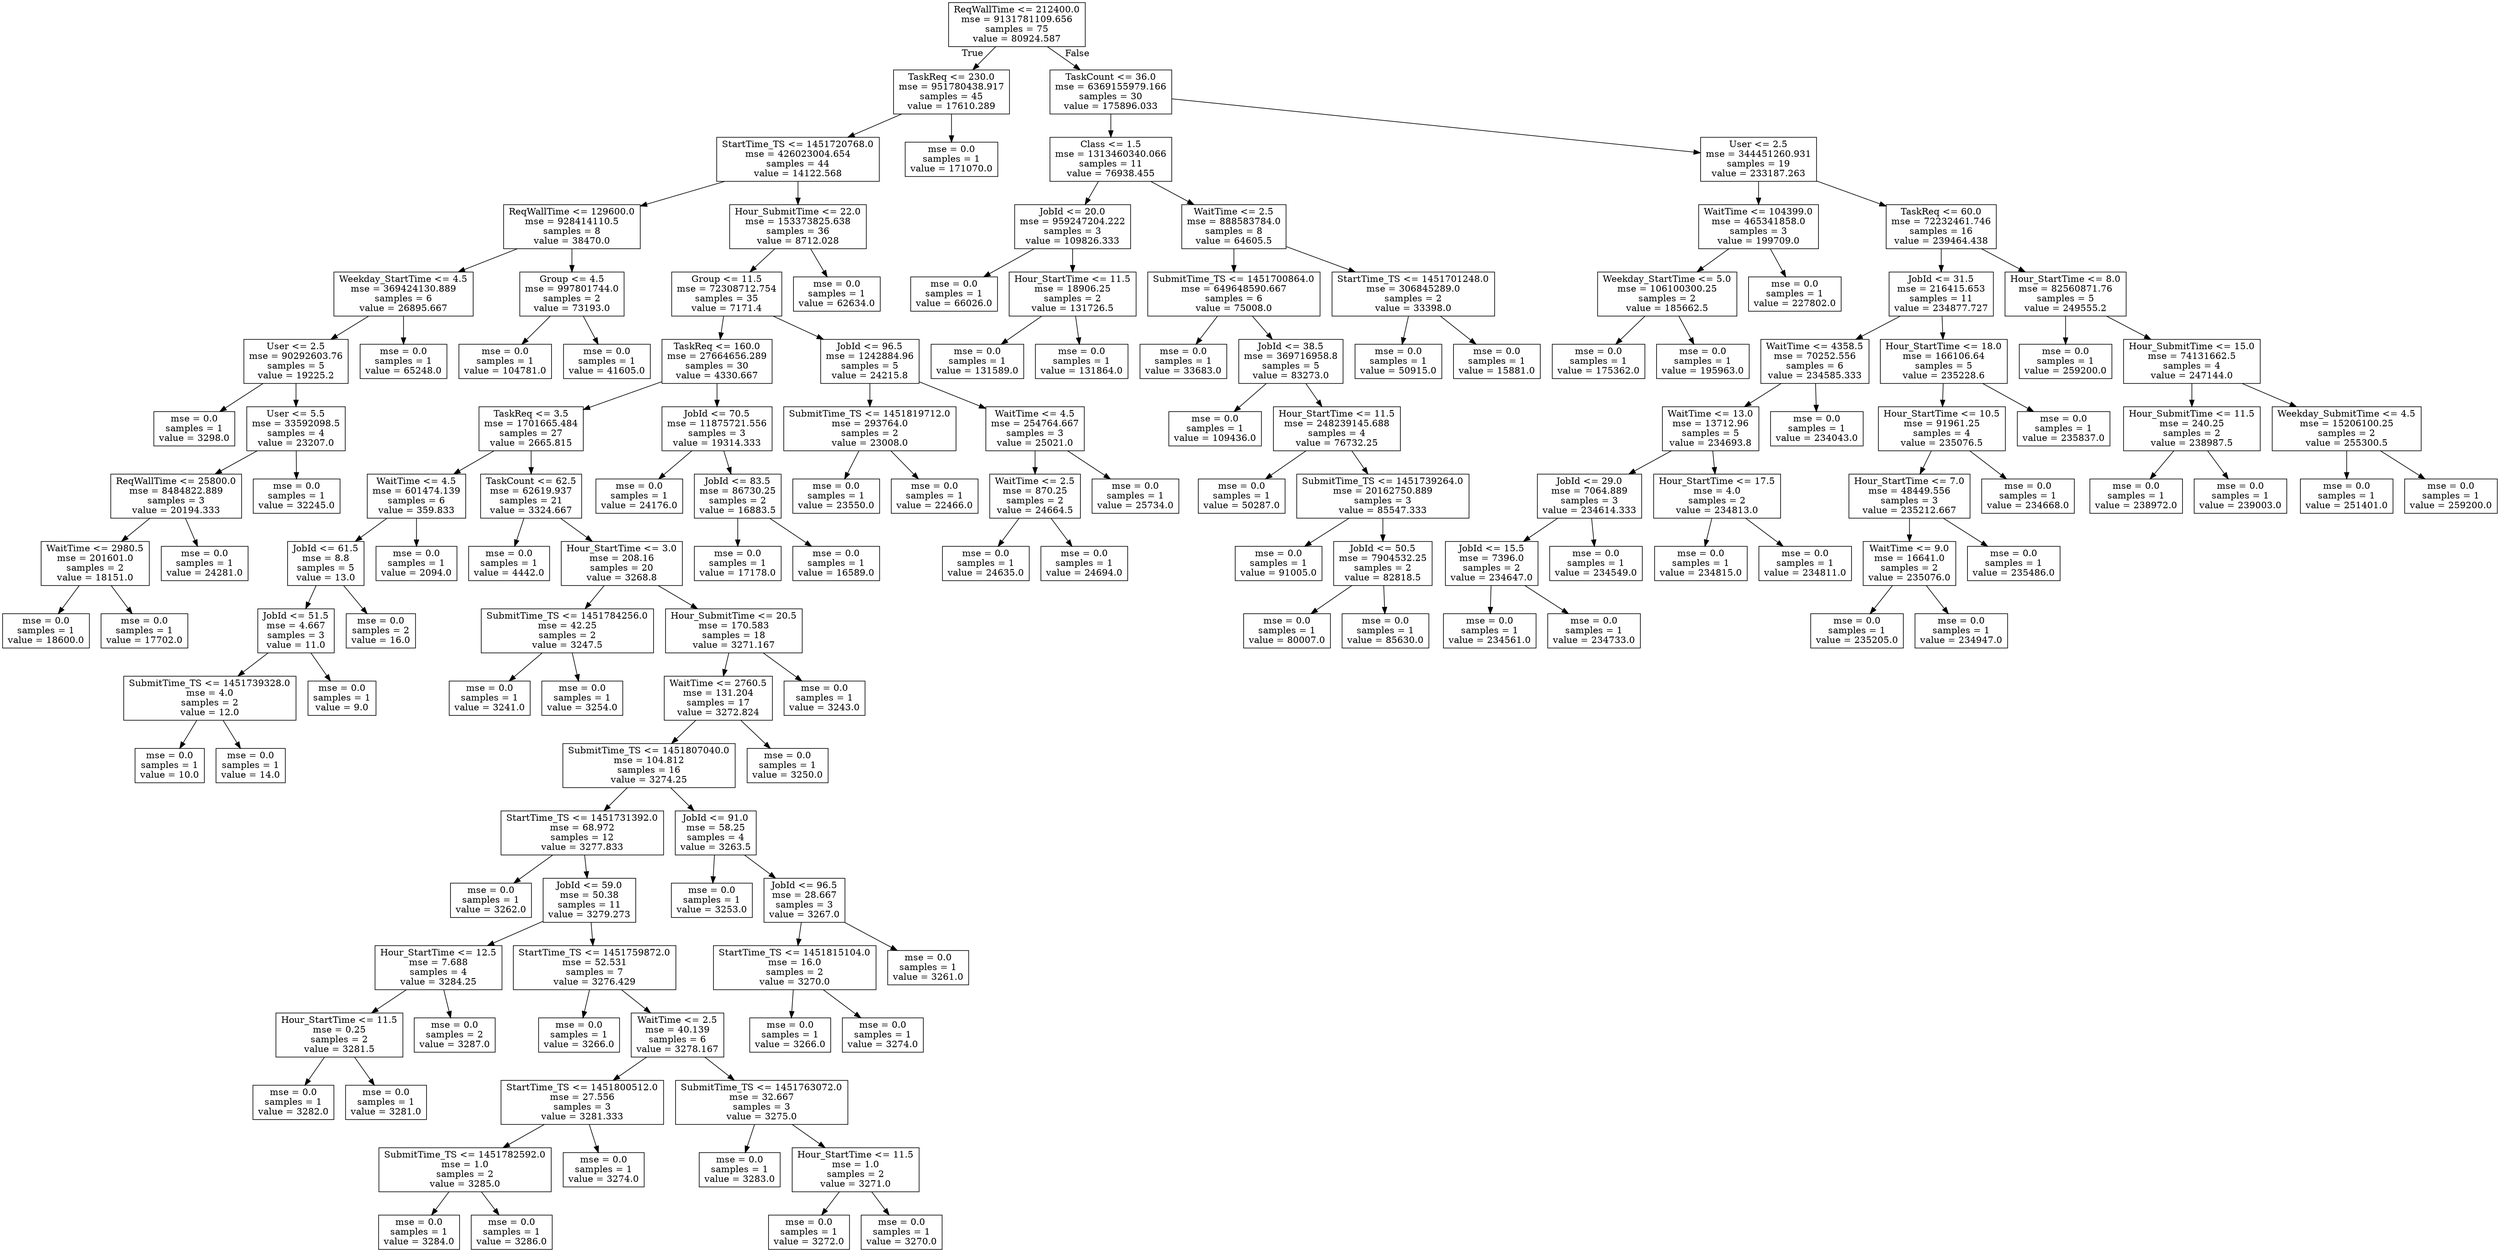 digraph Tree {
node [shape=box] ;
0 [label="ReqWallTime <= 212400.0\nmse = 9131781109.656\nsamples = 75\nvalue = 80924.587"] ;
1 [label="TaskReq <= 230.0\nmse = 951780438.917\nsamples = 45\nvalue = 17610.289"] ;
0 -> 1 [labeldistance=2.5, labelangle=45, headlabel="True"] ;
2 [label="StartTime_TS <= 1451720768.0\nmse = 426023004.654\nsamples = 44\nvalue = 14122.568"] ;
1 -> 2 ;
3 [label="ReqWallTime <= 129600.0\nmse = 928414110.5\nsamples = 8\nvalue = 38470.0"] ;
2 -> 3 ;
4 [label="Weekday_StartTime <= 4.5\nmse = 369424130.889\nsamples = 6\nvalue = 26895.667"] ;
3 -> 4 ;
5 [label="User <= 2.5\nmse = 90292603.76\nsamples = 5\nvalue = 19225.2"] ;
4 -> 5 ;
6 [label="mse = 0.0\nsamples = 1\nvalue = 3298.0"] ;
5 -> 6 ;
7 [label="User <= 5.5\nmse = 33592098.5\nsamples = 4\nvalue = 23207.0"] ;
5 -> 7 ;
8 [label="ReqWallTime <= 25800.0\nmse = 8484822.889\nsamples = 3\nvalue = 20194.333"] ;
7 -> 8 ;
9 [label="WaitTime <= 2980.5\nmse = 201601.0\nsamples = 2\nvalue = 18151.0"] ;
8 -> 9 ;
10 [label="mse = 0.0\nsamples = 1\nvalue = 18600.0"] ;
9 -> 10 ;
11 [label="mse = 0.0\nsamples = 1\nvalue = 17702.0"] ;
9 -> 11 ;
12 [label="mse = 0.0\nsamples = 1\nvalue = 24281.0"] ;
8 -> 12 ;
13 [label="mse = 0.0\nsamples = 1\nvalue = 32245.0"] ;
7 -> 13 ;
14 [label="mse = 0.0\nsamples = 1\nvalue = 65248.0"] ;
4 -> 14 ;
15 [label="Group <= 4.5\nmse = 997801744.0\nsamples = 2\nvalue = 73193.0"] ;
3 -> 15 ;
16 [label="mse = 0.0\nsamples = 1\nvalue = 104781.0"] ;
15 -> 16 ;
17 [label="mse = 0.0\nsamples = 1\nvalue = 41605.0"] ;
15 -> 17 ;
18 [label="Hour_SubmitTime <= 22.0\nmse = 153373825.638\nsamples = 36\nvalue = 8712.028"] ;
2 -> 18 ;
19 [label="Group <= 11.5\nmse = 72308712.754\nsamples = 35\nvalue = 7171.4"] ;
18 -> 19 ;
20 [label="TaskReq <= 160.0\nmse = 27664656.289\nsamples = 30\nvalue = 4330.667"] ;
19 -> 20 ;
21 [label="TaskReq <= 3.5\nmse = 1701665.484\nsamples = 27\nvalue = 2665.815"] ;
20 -> 21 ;
22 [label="WaitTime <= 4.5\nmse = 601474.139\nsamples = 6\nvalue = 359.833"] ;
21 -> 22 ;
23 [label="JobId <= 61.5\nmse = 8.8\nsamples = 5\nvalue = 13.0"] ;
22 -> 23 ;
24 [label="JobId <= 51.5\nmse = 4.667\nsamples = 3\nvalue = 11.0"] ;
23 -> 24 ;
25 [label="SubmitTime_TS <= 1451739328.0\nmse = 4.0\nsamples = 2\nvalue = 12.0"] ;
24 -> 25 ;
26 [label="mse = 0.0\nsamples = 1\nvalue = 10.0"] ;
25 -> 26 ;
27 [label="mse = 0.0\nsamples = 1\nvalue = 14.0"] ;
25 -> 27 ;
28 [label="mse = 0.0\nsamples = 1\nvalue = 9.0"] ;
24 -> 28 ;
29 [label="mse = 0.0\nsamples = 2\nvalue = 16.0"] ;
23 -> 29 ;
30 [label="mse = 0.0\nsamples = 1\nvalue = 2094.0"] ;
22 -> 30 ;
31 [label="TaskCount <= 62.5\nmse = 62619.937\nsamples = 21\nvalue = 3324.667"] ;
21 -> 31 ;
32 [label="mse = 0.0\nsamples = 1\nvalue = 4442.0"] ;
31 -> 32 ;
33 [label="Hour_StartTime <= 3.0\nmse = 208.16\nsamples = 20\nvalue = 3268.8"] ;
31 -> 33 ;
34 [label="SubmitTime_TS <= 1451784256.0\nmse = 42.25\nsamples = 2\nvalue = 3247.5"] ;
33 -> 34 ;
35 [label="mse = 0.0\nsamples = 1\nvalue = 3241.0"] ;
34 -> 35 ;
36 [label="mse = 0.0\nsamples = 1\nvalue = 3254.0"] ;
34 -> 36 ;
37 [label="Hour_SubmitTime <= 20.5\nmse = 170.583\nsamples = 18\nvalue = 3271.167"] ;
33 -> 37 ;
38 [label="WaitTime <= 2760.5\nmse = 131.204\nsamples = 17\nvalue = 3272.824"] ;
37 -> 38 ;
39 [label="SubmitTime_TS <= 1451807040.0\nmse = 104.812\nsamples = 16\nvalue = 3274.25"] ;
38 -> 39 ;
40 [label="StartTime_TS <= 1451731392.0\nmse = 68.972\nsamples = 12\nvalue = 3277.833"] ;
39 -> 40 ;
41 [label="mse = 0.0\nsamples = 1\nvalue = 3262.0"] ;
40 -> 41 ;
42 [label="JobId <= 59.0\nmse = 50.38\nsamples = 11\nvalue = 3279.273"] ;
40 -> 42 ;
43 [label="Hour_StartTime <= 12.5\nmse = 7.688\nsamples = 4\nvalue = 3284.25"] ;
42 -> 43 ;
44 [label="Hour_StartTime <= 11.5\nmse = 0.25\nsamples = 2\nvalue = 3281.5"] ;
43 -> 44 ;
45 [label="mse = 0.0\nsamples = 1\nvalue = 3282.0"] ;
44 -> 45 ;
46 [label="mse = 0.0\nsamples = 1\nvalue = 3281.0"] ;
44 -> 46 ;
47 [label="mse = 0.0\nsamples = 2\nvalue = 3287.0"] ;
43 -> 47 ;
48 [label="StartTime_TS <= 1451759872.0\nmse = 52.531\nsamples = 7\nvalue = 3276.429"] ;
42 -> 48 ;
49 [label="mse = 0.0\nsamples = 1\nvalue = 3266.0"] ;
48 -> 49 ;
50 [label="WaitTime <= 2.5\nmse = 40.139\nsamples = 6\nvalue = 3278.167"] ;
48 -> 50 ;
51 [label="StartTime_TS <= 1451800512.0\nmse = 27.556\nsamples = 3\nvalue = 3281.333"] ;
50 -> 51 ;
52 [label="SubmitTime_TS <= 1451782592.0\nmse = 1.0\nsamples = 2\nvalue = 3285.0"] ;
51 -> 52 ;
53 [label="mse = 0.0\nsamples = 1\nvalue = 3284.0"] ;
52 -> 53 ;
54 [label="mse = 0.0\nsamples = 1\nvalue = 3286.0"] ;
52 -> 54 ;
55 [label="mse = 0.0\nsamples = 1\nvalue = 3274.0"] ;
51 -> 55 ;
56 [label="SubmitTime_TS <= 1451763072.0\nmse = 32.667\nsamples = 3\nvalue = 3275.0"] ;
50 -> 56 ;
57 [label="mse = 0.0\nsamples = 1\nvalue = 3283.0"] ;
56 -> 57 ;
58 [label="Hour_StartTime <= 11.5\nmse = 1.0\nsamples = 2\nvalue = 3271.0"] ;
56 -> 58 ;
59 [label="mse = 0.0\nsamples = 1\nvalue = 3272.0"] ;
58 -> 59 ;
60 [label="mse = 0.0\nsamples = 1\nvalue = 3270.0"] ;
58 -> 60 ;
61 [label="JobId <= 91.0\nmse = 58.25\nsamples = 4\nvalue = 3263.5"] ;
39 -> 61 ;
62 [label="mse = 0.0\nsamples = 1\nvalue = 3253.0"] ;
61 -> 62 ;
63 [label="JobId <= 96.5\nmse = 28.667\nsamples = 3\nvalue = 3267.0"] ;
61 -> 63 ;
64 [label="StartTime_TS <= 1451815104.0\nmse = 16.0\nsamples = 2\nvalue = 3270.0"] ;
63 -> 64 ;
65 [label="mse = 0.0\nsamples = 1\nvalue = 3266.0"] ;
64 -> 65 ;
66 [label="mse = 0.0\nsamples = 1\nvalue = 3274.0"] ;
64 -> 66 ;
67 [label="mse = 0.0\nsamples = 1\nvalue = 3261.0"] ;
63 -> 67 ;
68 [label="mse = 0.0\nsamples = 1\nvalue = 3250.0"] ;
38 -> 68 ;
69 [label="mse = 0.0\nsamples = 1\nvalue = 3243.0"] ;
37 -> 69 ;
70 [label="JobId <= 70.5\nmse = 11875721.556\nsamples = 3\nvalue = 19314.333"] ;
20 -> 70 ;
71 [label="mse = 0.0\nsamples = 1\nvalue = 24176.0"] ;
70 -> 71 ;
72 [label="JobId <= 83.5\nmse = 86730.25\nsamples = 2\nvalue = 16883.5"] ;
70 -> 72 ;
73 [label="mse = 0.0\nsamples = 1\nvalue = 17178.0"] ;
72 -> 73 ;
74 [label="mse = 0.0\nsamples = 1\nvalue = 16589.0"] ;
72 -> 74 ;
75 [label="JobId <= 96.5\nmse = 1242884.96\nsamples = 5\nvalue = 24215.8"] ;
19 -> 75 ;
76 [label="SubmitTime_TS <= 1451819712.0\nmse = 293764.0\nsamples = 2\nvalue = 23008.0"] ;
75 -> 76 ;
77 [label="mse = 0.0\nsamples = 1\nvalue = 23550.0"] ;
76 -> 77 ;
78 [label="mse = 0.0\nsamples = 1\nvalue = 22466.0"] ;
76 -> 78 ;
79 [label="WaitTime <= 4.5\nmse = 254764.667\nsamples = 3\nvalue = 25021.0"] ;
75 -> 79 ;
80 [label="WaitTime <= 2.5\nmse = 870.25\nsamples = 2\nvalue = 24664.5"] ;
79 -> 80 ;
81 [label="mse = 0.0\nsamples = 1\nvalue = 24635.0"] ;
80 -> 81 ;
82 [label="mse = 0.0\nsamples = 1\nvalue = 24694.0"] ;
80 -> 82 ;
83 [label="mse = 0.0\nsamples = 1\nvalue = 25734.0"] ;
79 -> 83 ;
84 [label="mse = 0.0\nsamples = 1\nvalue = 62634.0"] ;
18 -> 84 ;
85 [label="mse = 0.0\nsamples = 1\nvalue = 171070.0"] ;
1 -> 85 ;
86 [label="TaskCount <= 36.0\nmse = 6369155979.166\nsamples = 30\nvalue = 175896.033"] ;
0 -> 86 [labeldistance=2.5, labelangle=-45, headlabel="False"] ;
87 [label="Class <= 1.5\nmse = 1313460340.066\nsamples = 11\nvalue = 76938.455"] ;
86 -> 87 ;
88 [label="JobId <= 20.0\nmse = 959247204.222\nsamples = 3\nvalue = 109826.333"] ;
87 -> 88 ;
89 [label="mse = 0.0\nsamples = 1\nvalue = 66026.0"] ;
88 -> 89 ;
90 [label="Hour_StartTime <= 11.5\nmse = 18906.25\nsamples = 2\nvalue = 131726.5"] ;
88 -> 90 ;
91 [label="mse = 0.0\nsamples = 1\nvalue = 131589.0"] ;
90 -> 91 ;
92 [label="mse = 0.0\nsamples = 1\nvalue = 131864.0"] ;
90 -> 92 ;
93 [label="WaitTime <= 2.5\nmse = 888583784.0\nsamples = 8\nvalue = 64605.5"] ;
87 -> 93 ;
94 [label="SubmitTime_TS <= 1451700864.0\nmse = 649648590.667\nsamples = 6\nvalue = 75008.0"] ;
93 -> 94 ;
95 [label="mse = 0.0\nsamples = 1\nvalue = 33683.0"] ;
94 -> 95 ;
96 [label="JobId <= 38.5\nmse = 369716958.8\nsamples = 5\nvalue = 83273.0"] ;
94 -> 96 ;
97 [label="mse = 0.0\nsamples = 1\nvalue = 109436.0"] ;
96 -> 97 ;
98 [label="Hour_StartTime <= 11.5\nmse = 248239145.688\nsamples = 4\nvalue = 76732.25"] ;
96 -> 98 ;
99 [label="mse = 0.0\nsamples = 1\nvalue = 50287.0"] ;
98 -> 99 ;
100 [label="SubmitTime_TS <= 1451739264.0\nmse = 20162750.889\nsamples = 3\nvalue = 85547.333"] ;
98 -> 100 ;
101 [label="mse = 0.0\nsamples = 1\nvalue = 91005.0"] ;
100 -> 101 ;
102 [label="JobId <= 50.5\nmse = 7904532.25\nsamples = 2\nvalue = 82818.5"] ;
100 -> 102 ;
103 [label="mse = 0.0\nsamples = 1\nvalue = 80007.0"] ;
102 -> 103 ;
104 [label="mse = 0.0\nsamples = 1\nvalue = 85630.0"] ;
102 -> 104 ;
105 [label="StartTime_TS <= 1451701248.0\nmse = 306845289.0\nsamples = 2\nvalue = 33398.0"] ;
93 -> 105 ;
106 [label="mse = 0.0\nsamples = 1\nvalue = 50915.0"] ;
105 -> 106 ;
107 [label="mse = 0.0\nsamples = 1\nvalue = 15881.0"] ;
105 -> 107 ;
108 [label="User <= 2.5\nmse = 344451260.931\nsamples = 19\nvalue = 233187.263"] ;
86 -> 108 ;
109 [label="WaitTime <= 104399.0\nmse = 465341858.0\nsamples = 3\nvalue = 199709.0"] ;
108 -> 109 ;
110 [label="Weekday_StartTime <= 5.0\nmse = 106100300.25\nsamples = 2\nvalue = 185662.5"] ;
109 -> 110 ;
111 [label="mse = 0.0\nsamples = 1\nvalue = 175362.0"] ;
110 -> 111 ;
112 [label="mse = 0.0\nsamples = 1\nvalue = 195963.0"] ;
110 -> 112 ;
113 [label="mse = 0.0\nsamples = 1\nvalue = 227802.0"] ;
109 -> 113 ;
114 [label="TaskReq <= 60.0\nmse = 72232461.746\nsamples = 16\nvalue = 239464.438"] ;
108 -> 114 ;
115 [label="JobId <= 31.5\nmse = 216415.653\nsamples = 11\nvalue = 234877.727"] ;
114 -> 115 ;
116 [label="WaitTime <= 4358.5\nmse = 70252.556\nsamples = 6\nvalue = 234585.333"] ;
115 -> 116 ;
117 [label="WaitTime <= 13.0\nmse = 13712.96\nsamples = 5\nvalue = 234693.8"] ;
116 -> 117 ;
118 [label="JobId <= 29.0\nmse = 7064.889\nsamples = 3\nvalue = 234614.333"] ;
117 -> 118 ;
119 [label="JobId <= 15.5\nmse = 7396.0\nsamples = 2\nvalue = 234647.0"] ;
118 -> 119 ;
120 [label="mse = 0.0\nsamples = 1\nvalue = 234561.0"] ;
119 -> 120 ;
121 [label="mse = 0.0\nsamples = 1\nvalue = 234733.0"] ;
119 -> 121 ;
122 [label="mse = 0.0\nsamples = 1\nvalue = 234549.0"] ;
118 -> 122 ;
123 [label="Hour_StartTime <= 17.5\nmse = 4.0\nsamples = 2\nvalue = 234813.0"] ;
117 -> 123 ;
124 [label="mse = 0.0\nsamples = 1\nvalue = 234815.0"] ;
123 -> 124 ;
125 [label="mse = 0.0\nsamples = 1\nvalue = 234811.0"] ;
123 -> 125 ;
126 [label="mse = 0.0\nsamples = 1\nvalue = 234043.0"] ;
116 -> 126 ;
127 [label="Hour_StartTime <= 18.0\nmse = 166106.64\nsamples = 5\nvalue = 235228.6"] ;
115 -> 127 ;
128 [label="Hour_StartTime <= 10.5\nmse = 91961.25\nsamples = 4\nvalue = 235076.5"] ;
127 -> 128 ;
129 [label="Hour_StartTime <= 7.0\nmse = 48449.556\nsamples = 3\nvalue = 235212.667"] ;
128 -> 129 ;
130 [label="WaitTime <= 9.0\nmse = 16641.0\nsamples = 2\nvalue = 235076.0"] ;
129 -> 130 ;
131 [label="mse = 0.0\nsamples = 1\nvalue = 235205.0"] ;
130 -> 131 ;
132 [label="mse = 0.0\nsamples = 1\nvalue = 234947.0"] ;
130 -> 132 ;
133 [label="mse = 0.0\nsamples = 1\nvalue = 235486.0"] ;
129 -> 133 ;
134 [label="mse = 0.0\nsamples = 1\nvalue = 234668.0"] ;
128 -> 134 ;
135 [label="mse = 0.0\nsamples = 1\nvalue = 235837.0"] ;
127 -> 135 ;
136 [label="Hour_StartTime <= 8.0\nmse = 82560871.76\nsamples = 5\nvalue = 249555.2"] ;
114 -> 136 ;
137 [label="mse = 0.0\nsamples = 1\nvalue = 259200.0"] ;
136 -> 137 ;
138 [label="Hour_SubmitTime <= 15.0\nmse = 74131662.5\nsamples = 4\nvalue = 247144.0"] ;
136 -> 138 ;
139 [label="Hour_SubmitTime <= 11.5\nmse = 240.25\nsamples = 2\nvalue = 238987.5"] ;
138 -> 139 ;
140 [label="mse = 0.0\nsamples = 1\nvalue = 238972.0"] ;
139 -> 140 ;
141 [label="mse = 0.0\nsamples = 1\nvalue = 239003.0"] ;
139 -> 141 ;
142 [label="Weekday_SubmitTime <= 4.5\nmse = 15206100.25\nsamples = 2\nvalue = 255300.5"] ;
138 -> 142 ;
143 [label="mse = 0.0\nsamples = 1\nvalue = 251401.0"] ;
142 -> 143 ;
144 [label="mse = 0.0\nsamples = 1\nvalue = 259200.0"] ;
142 -> 144 ;
}